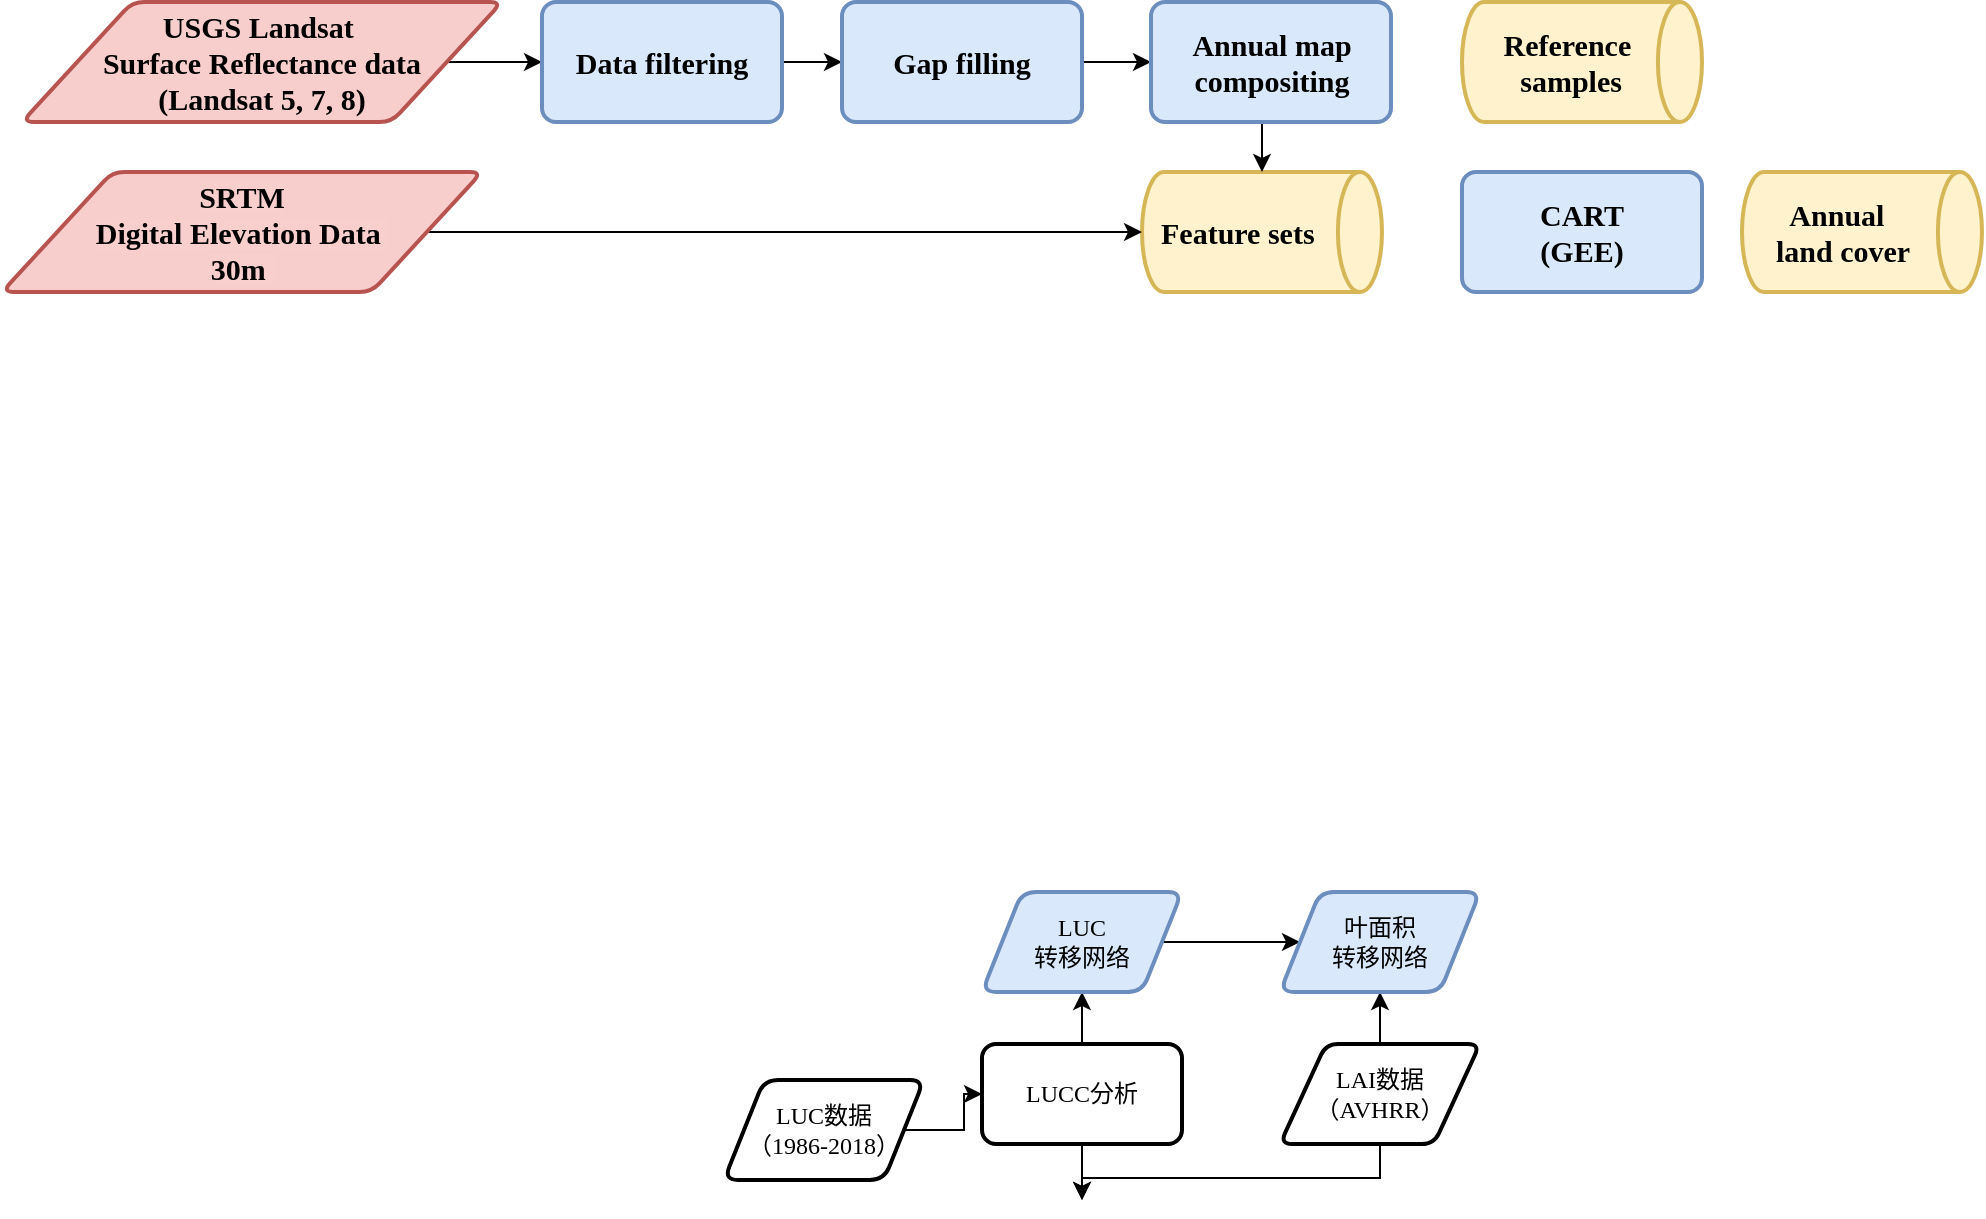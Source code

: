 <mxfile version="13.8.0" type="github">
  <diagram id="C5RBs43oDa-KdzZeNtuy" name="Page-1">
    <mxGraphModel dx="1422" dy="794" grid="1" gridSize="10" guides="1" tooltips="1" connect="1" arrows="1" fold="1" page="1" pageScale="1" pageWidth="1169" pageHeight="827" math="0" shadow="0">
      <root>
        <mxCell id="WIyWlLk6GJQsqaUBKTNV-0" />
        <mxCell id="WIyWlLk6GJQsqaUBKTNV-1" parent="WIyWlLk6GJQsqaUBKTNV-0" />
        <mxCell id="F-60TwZCfAOCNFxz5m5Q-0" style="edgeStyle=orthogonalEdgeStyle;rounded=0;orthogonalLoop=1;jettySize=auto;html=1;exitX=1;exitY=0.5;exitDx=0;exitDy=0;fontFamily=Times New Roman;fontSize=12;" edge="1" parent="WIyWlLk6GJQsqaUBKTNV-1" source="F-60TwZCfAOCNFxz5m5Q-1" target="F-60TwZCfAOCNFxz5m5Q-3">
          <mxGeometry relative="1" as="geometry" />
        </mxCell>
        <mxCell id="F-60TwZCfAOCNFxz5m5Q-1" value="&lt;div style=&quot;resize: none ; outline: 0px ; font-size: 15px ; font-weight: 700&quot;&gt;USGS Landsat&amp;nbsp;&lt;/div&gt;&lt;div style=&quot;resize: none ; outline: 0px ; font-size: 15px ; font-weight: 700&quot;&gt;Surface Reflectance data&lt;/div&gt;&lt;div style=&quot;resize: none ; outline: 0px ; font-size: 15px ; font-weight: 700&quot;&gt;&lt;span style=&quot;font-size: inherit&quot;&gt;(Landsat 5, 7, 8&lt;/span&gt;&lt;span style=&quot;font-size: inherit&quot;&gt;)&lt;/span&gt;&lt;/div&gt;" style="shape=parallelogram;html=1;strokeWidth=2;perimeter=parallelogramPerimeter;whiteSpace=wrap;rounded=1;arcSize=12;size=0.23;fontFamily=Times New Roman;fontSize=12;fillColor=#f8cecc;strokeColor=#b85450;" vertex="1" parent="WIyWlLk6GJQsqaUBKTNV-1">
          <mxGeometry x="20" y="25" width="240" height="60" as="geometry" />
        </mxCell>
        <mxCell id="F-60TwZCfAOCNFxz5m5Q-2" value="" style="edgeStyle=orthogonalEdgeStyle;rounded=0;orthogonalLoop=1;jettySize=auto;html=1;fontFamily=Times New Roman;fontSize=12;entryX=0;entryY=0.5;entryDx=0;entryDy=0;" edge="1" parent="WIyWlLk6GJQsqaUBKTNV-1" source="F-60TwZCfAOCNFxz5m5Q-3" target="F-60TwZCfAOCNFxz5m5Q-47">
          <mxGeometry relative="1" as="geometry" />
        </mxCell>
        <mxCell id="F-60TwZCfAOCNFxz5m5Q-3" value="&lt;div style=&quot;resize: none ; outline: 0px ; font-size: 15px&quot;&gt;Data filtering&lt;/div&gt;" style="rounded=1;whiteSpace=wrap;html=1;absoluteArcSize=1;arcSize=14;strokeWidth=2;fontFamily=Times New Roman;fontSize=12;fontStyle=1;fillColor=#dae8fc;strokeColor=#6c8ebf;" vertex="1" parent="WIyWlLk6GJQsqaUBKTNV-1">
          <mxGeometry x="280" y="25" width="120" height="60" as="geometry" />
        </mxCell>
        <mxCell id="F-60TwZCfAOCNFxz5m5Q-4" value="" style="edgeStyle=orthogonalEdgeStyle;rounded=0;orthogonalLoop=1;jettySize=auto;html=1;fontFamily=Times New Roman;fontSize=12;" edge="1" parent="WIyWlLk6GJQsqaUBKTNV-1" source="F-60TwZCfAOCNFxz5m5Q-5" target="F-60TwZCfAOCNFxz5m5Q-15">
          <mxGeometry relative="1" as="geometry" />
        </mxCell>
        <mxCell id="F-60TwZCfAOCNFxz5m5Q-5" value="LUC数据&lt;br style=&quot;font-size: 12px;&quot;&gt;（1986-2018）" style="shape=parallelogram;perimeter=parallelogramPerimeter;whiteSpace=wrap;html=1;fixedSize=1;rounded=1;strokeWidth=2;arcSize=14;fontFamily=Times New Roman;fontSize=12;" vertex="1" parent="WIyWlLk6GJQsqaUBKTNV-1">
          <mxGeometry x="371" y="564" width="100" height="50" as="geometry" />
        </mxCell>
        <mxCell id="F-60TwZCfAOCNFxz5m5Q-9" value="&lt;span style=&quot;font-size: 15px ; font-weight: 700&quot;&gt;&amp;nbsp; Feature sets&lt;/span&gt;" style="strokeWidth=2;html=1;shape=mxgraph.flowchart.direct_data;whiteSpace=wrap;fontFamily=Times New Roman;fontSize=12;align=left;fillColor=#fff2cc;strokeColor=#d6b656;" vertex="1" parent="WIyWlLk6GJQsqaUBKTNV-1">
          <mxGeometry x="580" y="110" width="120" height="60" as="geometry" />
        </mxCell>
        <mxCell id="F-60TwZCfAOCNFxz5m5Q-10" style="edgeStyle=orthogonalEdgeStyle;rounded=0;orthogonalLoop=1;jettySize=auto;html=1;entryX=0.5;entryY=1;entryDx=0;entryDy=0;fontFamily=Times New Roman;fontSize=12;" edge="1" parent="WIyWlLk6GJQsqaUBKTNV-1" source="F-60TwZCfAOCNFxz5m5Q-12" target="F-60TwZCfAOCNFxz5m5Q-18">
          <mxGeometry relative="1" as="geometry" />
        </mxCell>
        <mxCell id="F-60TwZCfAOCNFxz5m5Q-11" style="edgeStyle=orthogonalEdgeStyle;rounded=0;orthogonalLoop=1;jettySize=auto;html=1;entryX=0.5;entryY=0;entryDx=0;entryDy=0;entryPerimeter=0;fontFamily=Times New Roman;fontSize=12;" edge="1" parent="WIyWlLk6GJQsqaUBKTNV-1" source="F-60TwZCfAOCNFxz5m5Q-12">
          <mxGeometry relative="1" as="geometry">
            <Array as="points">
              <mxPoint x="699" y="613" />
              <mxPoint x="550" y="613" />
            </Array>
            <mxPoint x="550" y="624" as="targetPoint" />
          </mxGeometry>
        </mxCell>
        <mxCell id="F-60TwZCfAOCNFxz5m5Q-12" value="LAI数据&lt;br style=&quot;font-size: 12px;&quot;&gt;（AVHRR）" style="shape=parallelogram;html=1;strokeWidth=2;perimeter=parallelogramPerimeter;whiteSpace=wrap;rounded=1;arcSize=12;size=0.23;fontFamily=Times New Roman;fontSize=12;" vertex="1" parent="WIyWlLk6GJQsqaUBKTNV-1">
          <mxGeometry x="649" y="546" width="100" height="50" as="geometry" />
        </mxCell>
        <mxCell id="F-60TwZCfAOCNFxz5m5Q-13" value="" style="edgeStyle=orthogonalEdgeStyle;rounded=0;orthogonalLoop=1;jettySize=auto;html=1;fontFamily=Times New Roman;fontSize=12;" edge="1" parent="WIyWlLk6GJQsqaUBKTNV-1" source="F-60TwZCfAOCNFxz5m5Q-15" target="F-60TwZCfAOCNFxz5m5Q-17">
          <mxGeometry relative="1" as="geometry" />
        </mxCell>
        <mxCell id="F-60TwZCfAOCNFxz5m5Q-14" style="edgeStyle=orthogonalEdgeStyle;rounded=0;orthogonalLoop=1;jettySize=auto;html=1;exitX=0.5;exitY=1;exitDx=0;exitDy=0;entryX=0.5;entryY=0;entryDx=0;entryDy=0;entryPerimeter=0;fontFamily=Times New Roman;fontSize=12;" edge="1" parent="WIyWlLk6GJQsqaUBKTNV-1" source="F-60TwZCfAOCNFxz5m5Q-15">
          <mxGeometry relative="1" as="geometry">
            <mxPoint x="550" y="624" as="targetPoint" />
          </mxGeometry>
        </mxCell>
        <mxCell id="F-60TwZCfAOCNFxz5m5Q-15" value="LUCC分析" style="whiteSpace=wrap;html=1;rounded=1;strokeWidth=2;arcSize=14;fontFamily=Times New Roman;fontSize=12;" vertex="1" parent="WIyWlLk6GJQsqaUBKTNV-1">
          <mxGeometry x="500" y="546" width="100" height="50" as="geometry" />
        </mxCell>
        <mxCell id="F-60TwZCfAOCNFxz5m5Q-16" value="" style="edgeStyle=orthogonalEdgeStyle;rounded=0;orthogonalLoop=1;jettySize=auto;html=1;fontFamily=Times New Roman;fontSize=12;" edge="1" parent="WIyWlLk6GJQsqaUBKTNV-1" source="F-60TwZCfAOCNFxz5m5Q-17" target="F-60TwZCfAOCNFxz5m5Q-18">
          <mxGeometry relative="1" as="geometry" />
        </mxCell>
        <mxCell id="F-60TwZCfAOCNFxz5m5Q-17" value="LUC&lt;br style=&quot;font-size: 12px;&quot;&gt;转移网络" style="shape=parallelogram;perimeter=parallelogramPerimeter;whiteSpace=wrap;html=1;fixedSize=1;rounded=1;strokeWidth=2;arcSize=14;fillColor=#dae8fc;strokeColor=#6c8ebf;fontFamily=Times New Roman;fontSize=12;" vertex="1" parent="WIyWlLk6GJQsqaUBKTNV-1">
          <mxGeometry x="500" y="470" width="100" height="50" as="geometry" />
        </mxCell>
        <mxCell id="F-60TwZCfAOCNFxz5m5Q-18" value="叶面积&lt;br style=&quot;font-size: 12px;&quot;&gt;转移网络" style="shape=parallelogram;perimeter=parallelogramPerimeter;whiteSpace=wrap;html=1;fixedSize=1;rounded=1;strokeWidth=2;arcSize=14;fillColor=#dae8fc;strokeColor=#6c8ebf;fontFamily=Times New Roman;fontSize=12;" vertex="1" parent="WIyWlLk6GJQsqaUBKTNV-1">
          <mxGeometry x="649" y="470" width="100" height="50" as="geometry" />
        </mxCell>
        <mxCell id="F-60TwZCfAOCNFxz5m5Q-49" style="edgeStyle=orthogonalEdgeStyle;rounded=0;orthogonalLoop=1;jettySize=auto;html=1;entryX=0;entryY=0.5;entryDx=0;entryDy=0;" edge="1" parent="WIyWlLk6GJQsqaUBKTNV-1" source="F-60TwZCfAOCNFxz5m5Q-47" target="F-60TwZCfAOCNFxz5m5Q-48">
          <mxGeometry relative="1" as="geometry" />
        </mxCell>
        <mxCell id="F-60TwZCfAOCNFxz5m5Q-47" value="&lt;div style=&quot;resize: none ; outline: 0px ; font-size: 15px&quot;&gt;Gap filling&lt;/div&gt;" style="rounded=1;whiteSpace=wrap;html=1;absoluteArcSize=1;arcSize=14;strokeWidth=2;fontFamily=Times New Roman;fontSize=12;fontStyle=1;fillColor=#dae8fc;strokeColor=#6c8ebf;" vertex="1" parent="WIyWlLk6GJQsqaUBKTNV-1">
          <mxGeometry x="430" y="25" width="120" height="60" as="geometry" />
        </mxCell>
        <mxCell id="F-60TwZCfAOCNFxz5m5Q-52" style="edgeStyle=orthogonalEdgeStyle;rounded=0;orthogonalLoop=1;jettySize=auto;html=1;exitX=0.5;exitY=1;exitDx=0;exitDy=0;entryX=0.5;entryY=0;entryDx=0;entryDy=0;entryPerimeter=0;" edge="1" parent="WIyWlLk6GJQsqaUBKTNV-1" source="F-60TwZCfAOCNFxz5m5Q-48" target="F-60TwZCfAOCNFxz5m5Q-9">
          <mxGeometry relative="1" as="geometry" />
        </mxCell>
        <mxCell id="F-60TwZCfAOCNFxz5m5Q-48" value="&lt;div style=&quot;resize: none ; outline: 0px ; font-size: 15px&quot;&gt;Annual map compositing&lt;/div&gt;" style="rounded=1;whiteSpace=wrap;html=1;absoluteArcSize=1;arcSize=14;strokeWidth=2;fontFamily=Times New Roman;fontSize=12;fontStyle=1;fillColor=#dae8fc;strokeColor=#6c8ebf;" vertex="1" parent="WIyWlLk6GJQsqaUBKTNV-1">
          <mxGeometry x="584.5" y="25" width="120" height="60" as="geometry" />
        </mxCell>
        <mxCell id="F-60TwZCfAOCNFxz5m5Q-51" style="edgeStyle=orthogonalEdgeStyle;rounded=0;orthogonalLoop=1;jettySize=auto;html=1;entryX=0;entryY=0.5;entryDx=0;entryDy=0;entryPerimeter=0;" edge="1" parent="WIyWlLk6GJQsqaUBKTNV-1" source="F-60TwZCfAOCNFxz5m5Q-50" target="F-60TwZCfAOCNFxz5m5Q-9">
          <mxGeometry relative="1" as="geometry" />
        </mxCell>
        <mxCell id="F-60TwZCfAOCNFxz5m5Q-50" value="&lt;div style=&quot;resize: none ; outline: 0px ; font-size: 15px ; font-weight: 700&quot;&gt;&lt;span style=&quot;background-color: rgba(255 , 255 , 255 , 0.01)&quot;&gt;SRTM&lt;/span&gt;&lt;/div&gt;&lt;div style=&quot;resize: none ; outline: 0px ; font-size: 15px ; font-weight: 700&quot;&gt;&lt;span style=&quot;background-color: rgba(255 , 255 , 255 , 0.01)&quot;&gt;Digital Elevation Data&amp;nbsp;&lt;/span&gt;&lt;/div&gt;&lt;div style=&quot;resize: none ; outline: 0px ; font-size: 15px ; font-weight: 700&quot;&gt;&lt;span style=&quot;background-color: rgba(255 , 255 , 255 , 0.01)&quot;&gt;30m&amp;nbsp;&lt;/span&gt;&lt;br&gt;&lt;/div&gt;" style="shape=parallelogram;html=1;strokeWidth=2;perimeter=parallelogramPerimeter;whiteSpace=wrap;rounded=1;arcSize=12;size=0.23;fontFamily=Times New Roman;fontSize=12;fillColor=#f8cecc;strokeColor=#b85450;" vertex="1" parent="WIyWlLk6GJQsqaUBKTNV-1">
          <mxGeometry x="10" y="110" width="240" height="60" as="geometry" />
        </mxCell>
        <mxCell id="F-60TwZCfAOCNFxz5m5Q-53" value="&lt;span style=&quot;font-size: 15px ; font-weight: 700 ; text-align: center ; background-color: rgba(255 , 255 , 255 , 0.01)&quot;&gt;&amp;nbsp; &amp;nbsp; &amp;nbsp;Reference&lt;/span&gt;&lt;div style=&quot;resize: none ; outline: 0px ; font-size: 15px ; font-weight: 700 ; text-align: center&quot;&gt;&amp;nbsp; &amp;nbsp; &amp;nbsp; samples&lt;/div&gt;" style="strokeWidth=2;html=1;shape=mxgraph.flowchart.direct_data;whiteSpace=wrap;fontFamily=Times New Roman;fontSize=12;align=left;fillColor=#fff2cc;strokeColor=#d6b656;" vertex="1" parent="WIyWlLk6GJQsqaUBKTNV-1">
          <mxGeometry x="740" y="25" width="120" height="60" as="geometry" />
        </mxCell>
        <mxCell id="F-60TwZCfAOCNFxz5m5Q-54" value="&lt;div style=&quot;resize: none ; outline: 0px ; font-size: 15px&quot;&gt;CART&lt;/div&gt;&lt;div style=&quot;resize: none ; outline: 0px ; font-size: 15px&quot;&gt;(GEE)&lt;/div&gt;" style="rounded=1;whiteSpace=wrap;html=1;absoluteArcSize=1;arcSize=14;strokeWidth=2;fontFamily=Times New Roman;fontSize=12;fontStyle=1;fillColor=#dae8fc;strokeColor=#6c8ebf;" vertex="1" parent="WIyWlLk6GJQsqaUBKTNV-1">
          <mxGeometry x="740" y="110" width="120" height="60" as="geometry" />
        </mxCell>
        <mxCell id="F-60TwZCfAOCNFxz5m5Q-55" value="&lt;span style=&quot;font-size: 15px ; font-weight: 700 ; text-align: center ; background-color: rgba(255 , 255 , 255 , 0.01)&quot;&gt;&amp;nbsp; &amp;nbsp; &amp;nbsp; Annual&lt;/span&gt;&lt;div style=&quot;resize: none ; outline: 0px ; font-size: 15px ; font-weight: 700 ; text-align: center&quot;&gt;&amp;nbsp; &amp;nbsp; land cover&lt;/div&gt;" style="strokeWidth=2;html=1;shape=mxgraph.flowchart.direct_data;whiteSpace=wrap;fontFamily=Times New Roman;fontSize=12;align=left;fillColor=#fff2cc;strokeColor=#d6b656;" vertex="1" parent="WIyWlLk6GJQsqaUBKTNV-1">
          <mxGeometry x="880" y="110" width="120" height="60" as="geometry" />
        </mxCell>
      </root>
    </mxGraphModel>
  </diagram>
</mxfile>
